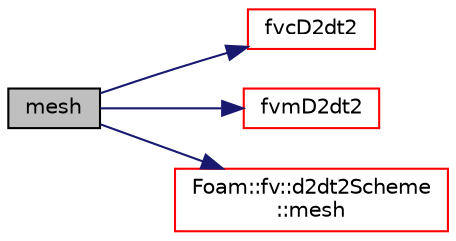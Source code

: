 digraph "mesh"
{
  bgcolor="transparent";
  edge [fontname="Helvetica",fontsize="10",labelfontname="Helvetica",labelfontsize="10"];
  node [fontname="Helvetica",fontsize="10",shape=record];
  rankdir="LR";
  Node1 [label="mesh",height=0.2,width=0.4,color="black", fillcolor="grey75", style="filled", fontcolor="black"];
  Node1 -> Node2 [color="midnightblue",fontsize="10",style="solid",fontname="Helvetica"];
  Node2 [label="fvcD2dt2",height=0.2,width=0.4,color="red",URL="$a00690.html#aaece7c74ba7952eb4972b7e707813b6b"];
  Node1 -> Node3 [color="midnightblue",fontsize="10",style="solid",fontname="Helvetica"];
  Node3 [label="fvmD2dt2",height=0.2,width=0.4,color="red",URL="$a00690.html#a801546851c0a308a4d3126133473d782"];
  Node1 -> Node4 [color="midnightblue",fontsize="10",style="solid",fontname="Helvetica"];
  Node4 [label="Foam::fv::d2dt2Scheme\l::mesh",height=0.2,width=0.4,color="red",URL="$a00504.html#a9687e6999ad5ae21072ec74623f049ff",tooltip="Return mesh reference. "];
}
